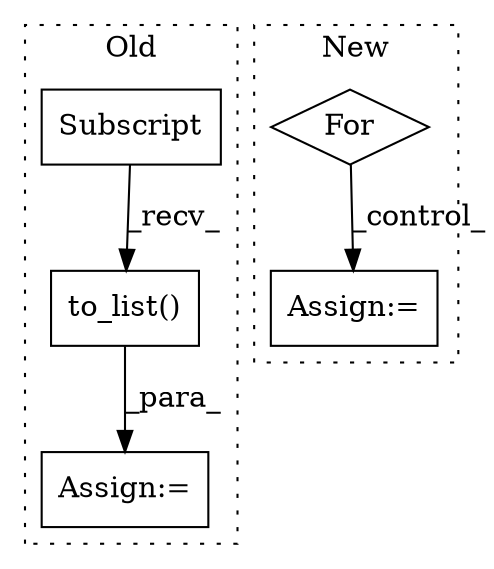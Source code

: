 digraph G {
subgraph cluster0 {
1 [label="to_list()" a="75" s="2233" l="51" shape="box"];
3 [label="Assign:=" a="68" s="2230" l="3" shape="box"];
5 [label="Subscript" a="63" s="2233,0" l="41,0" shape="box"];
label = "Old";
style="dotted";
}
subgraph cluster1 {
2 [label="For" a="107" s="4412,4443" l="4,14" shape="diamond"];
4 [label="Assign:=" a="68" s="4474" l="3" shape="box"];
label = "New";
style="dotted";
}
1 -> 3 [label="_para_"];
2 -> 4 [label="_control_"];
5 -> 1 [label="_recv_"];
}